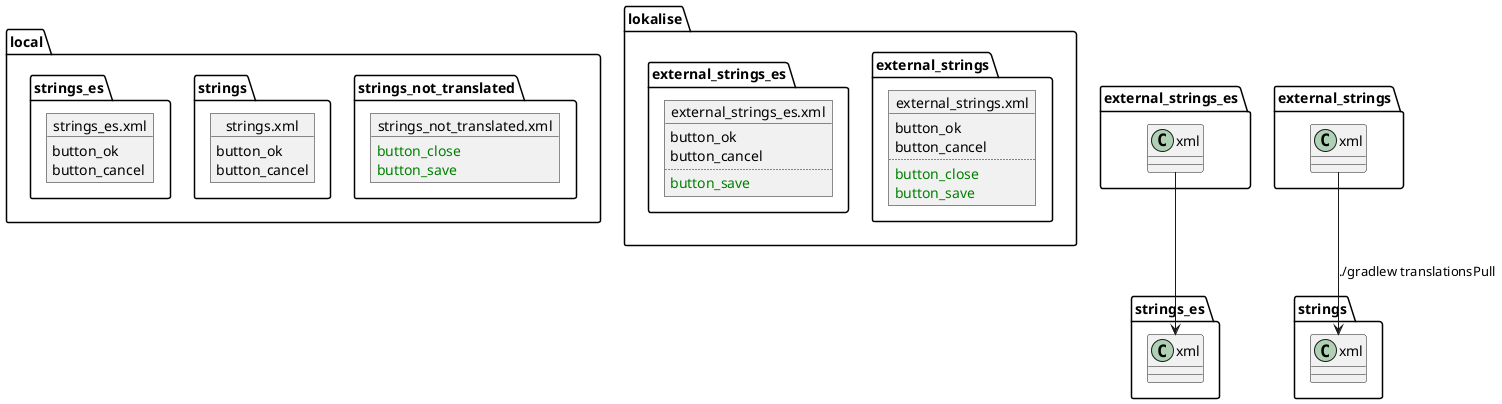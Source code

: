 @startuml

namespace local {
    object strings_not_translated.xml {
        <color:green>button_close</color>
        <color:green>button_save</color>
    }

    object strings.xml {
        button_ok
        button_cancel
    }

    object strings_es.xml {
        button_ok
        button_cancel
    }
}

namespace lokalise {
    object external_strings.xml {
        button_ok
        button_cancel
        ..
        <color:green>button_close</color>
        <color:green>button_save</color>
    }

    object external_strings_es.xml {
        button_ok
        button_cancel
        ..
        <color:green>button_save</color>
    }
}

external_strings_es.xml --> strings_es.xml
external_strings.xml --> strings.xml: "./gradlew translationsPull"

@enduml